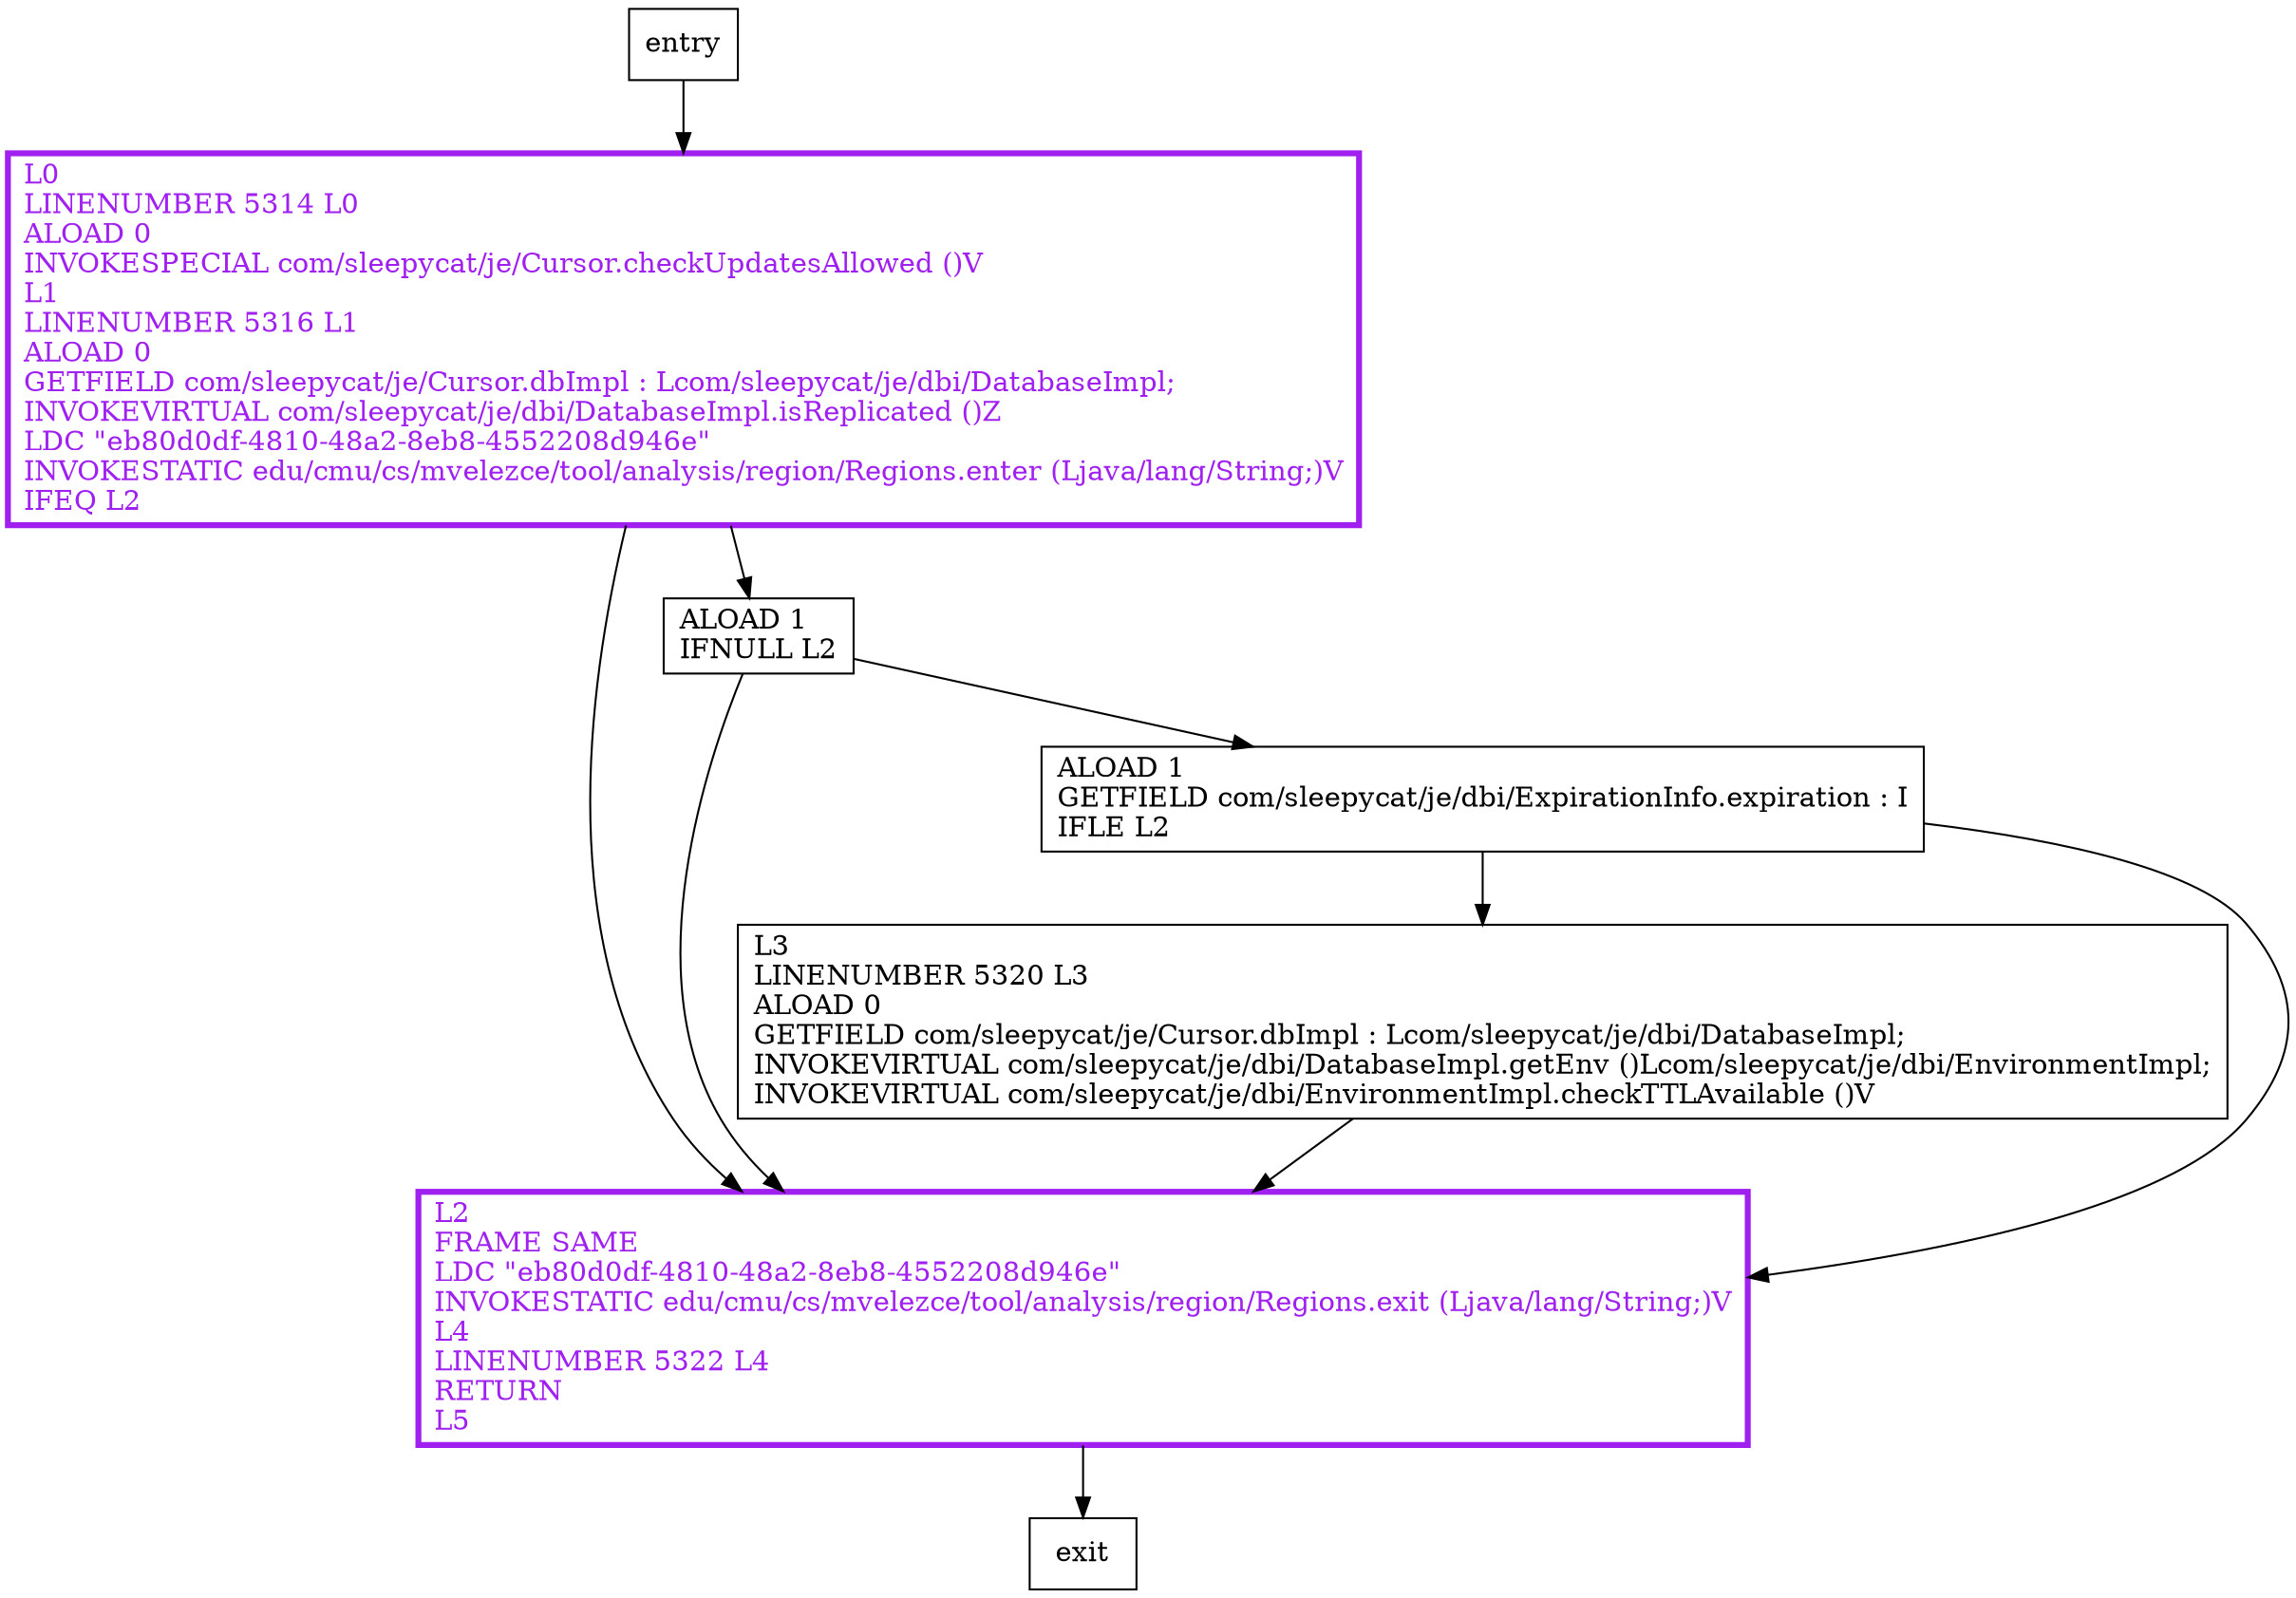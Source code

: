 digraph checkUpdatesAllowed {
node [shape=record];
1424439581 [label="L0\lLINENUMBER 5314 L0\lALOAD 0\lINVOKESPECIAL com/sleepycat/je/Cursor.checkUpdatesAllowed ()V\lL1\lLINENUMBER 5316 L1\lALOAD 0\lGETFIELD com/sleepycat/je/Cursor.dbImpl : Lcom/sleepycat/je/dbi/DatabaseImpl;\lINVOKEVIRTUAL com/sleepycat/je/dbi/DatabaseImpl.isReplicated ()Z\lLDC \"eb80d0df-4810-48a2-8eb8-4552208d946e\"\lINVOKESTATIC edu/cmu/cs/mvelezce/tool/analysis/region/Regions.enter (Ljava/lang/String;)V\lIFEQ L2\l"];
1015799131 [label="L3\lLINENUMBER 5320 L3\lALOAD 0\lGETFIELD com/sleepycat/je/Cursor.dbImpl : Lcom/sleepycat/je/dbi/DatabaseImpl;\lINVOKEVIRTUAL com/sleepycat/je/dbi/DatabaseImpl.getEnv ()Lcom/sleepycat/je/dbi/EnvironmentImpl;\lINVOKEVIRTUAL com/sleepycat/je/dbi/EnvironmentImpl.checkTTLAvailable ()V\l"];
1354280589 [label="L2\lFRAME SAME\lLDC \"eb80d0df-4810-48a2-8eb8-4552208d946e\"\lINVOKESTATIC edu/cmu/cs/mvelezce/tool/analysis/region/Regions.exit (Ljava/lang/String;)V\lL4\lLINENUMBER 5322 L4\lRETURN\lL5\l"];
1372137902 [label="ALOAD 1\lGETFIELD com/sleepycat/je/dbi/ExpirationInfo.expiration : I\lIFLE L2\l"];
626626764 [label="ALOAD 1\lIFNULL L2\l"];
entry;
exit;
1424439581 -> 1354280589;
1424439581 -> 626626764;
entry -> 1424439581;
1015799131 -> 1354280589;
1354280589 -> exit;
1372137902 -> 1015799131;
1372137902 -> 1354280589;
626626764 -> 1354280589;
626626764 -> 1372137902;
1424439581[fontcolor="purple", penwidth=3, color="purple"];
1354280589[fontcolor="purple", penwidth=3, color="purple"];
}
